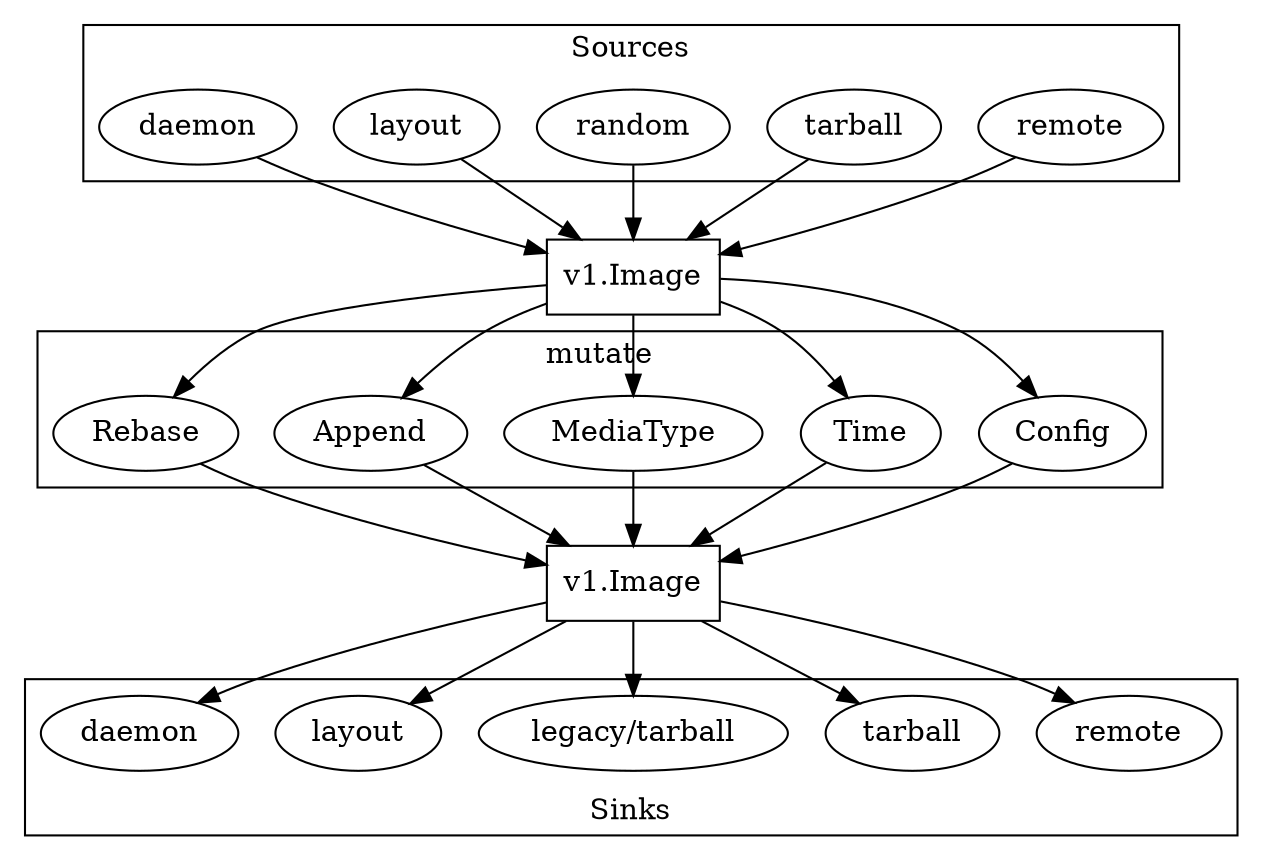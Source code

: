 digraph {
  input [label="v1.Image", shape=box];
  output [label="v1.Image", shape=box];

  ordering = "out";

  subgraph cluster_source {
    label = "Sources";
    "remotesource" [label="remote"];
    "tarballsource" [label="tarball"];
    "randomsource" [label="random"];
    "layoutsource" [label="layout"];
    "daemonsource" [label="daemon"];
  }

  subgraph cluster_mutate {
    label = "mutate";
    "mutateconfig" [label="Config"];
    "mutatetime" [label="Time"];
    "mutatemediatype" [label="MediaType"];
    "mutateappend" [label="Append"];
    "mutaterebase" [label="Rebase"];
  }

  subgraph cluster_sinks {
    label = "Sinks";
    labelloc = "b";

    "remotesink" [label="remote"];
    "tarballsink" [label="tarball"];
    "legacy/tarballsink" [label="legacy/tarball"];
    "layoutsink" [label="layout"];
    "daemonsink" [label="daemon"];
  }

  "randomsource" -> input;
  "layoutsource" -> input;
  "daemonsource" -> input;
  "tarballsource" -> input;
  "remotesource" -> input;

  input -> "mutateconfig";
  input -> "mutatetime";
  input -> "mutatemediatype";
  input -> "mutateappend";
  input -> "mutaterebase";

  "mutateconfig" -> output;
  "mutatetime" -> output;
  "mutatemediatype" -> output;
  "mutateappend" -> output;
  "mutaterebase" -> output;

  output -> "legacy/tarballsink";
  output -> "layoutsink";
  output -> "daemonsink";
  output -> "tarballsink";
  output -> "remotesink";
}

